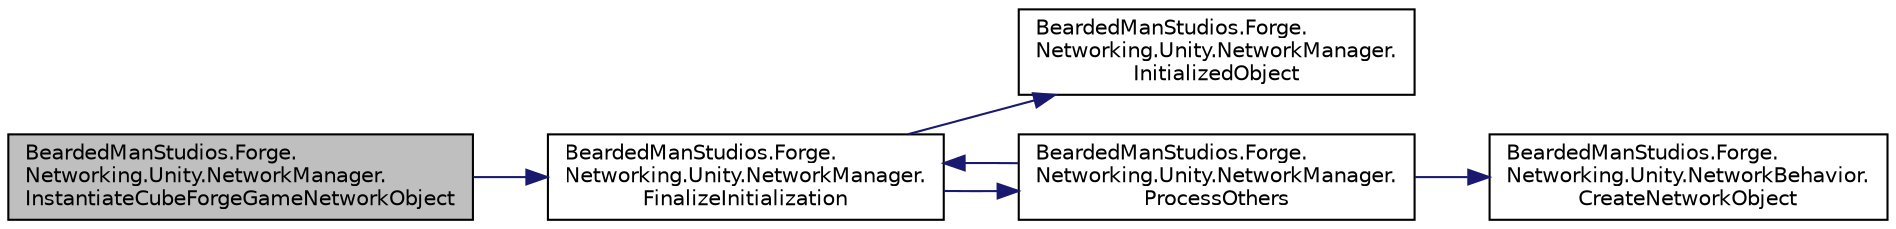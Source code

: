 digraph "BeardedManStudios.Forge.Networking.Unity.NetworkManager.InstantiateCubeForgeGameNetworkObject"
{
 // LATEX_PDF_SIZE
  edge [fontname="Helvetica",fontsize="10",labelfontname="Helvetica",labelfontsize="10"];
  node [fontname="Helvetica",fontsize="10",shape=record];
  rankdir="LR";
  Node69 [label="BeardedManStudios.Forge.\lNetworking.Unity.NetworkManager.\lInstantiateCubeForgeGameNetworkObject",height=0.2,width=0.4,color="black", fillcolor="grey75", style="filled", fontcolor="black",tooltip=" "];
  Node69 -> Node70 [color="midnightblue",fontsize="10",style="solid",fontname="Helvetica"];
  Node70 [label="BeardedManStudios.Forge.\lNetworking.Unity.NetworkManager.\lFinalizeInitialization",height=0.2,width=0.4,color="black", fillcolor="white", style="filled",URL="$class_bearded_man_studios_1_1_forge_1_1_networking_1_1_unity_1_1_network_manager.html#a96650852c8bd8da55ff8bf730db311be",tooltip=" "];
  Node70 -> Node71 [color="midnightblue",fontsize="10",style="solid",fontname="Helvetica"];
  Node71 [label="BeardedManStudios.Forge.\lNetworking.Unity.NetworkManager.\lInitializedObject",height=0.2,width=0.4,color="black", fillcolor="white", style="filled",URL="$class_bearded_man_studios_1_1_forge_1_1_networking_1_1_unity_1_1_network_manager.html#ae686c351a1670cc0c3d285edfeb844cb",tooltip=" "];
  Node70 -> Node72 [color="midnightblue",fontsize="10",style="solid",fontname="Helvetica"];
  Node72 [label="BeardedManStudios.Forge.\lNetworking.Unity.NetworkManager.\lProcessOthers",height=0.2,width=0.4,color="black", fillcolor="white", style="filled",URL="$class_bearded_man_studios_1_1_forge_1_1_networking_1_1_unity_1_1_network_manager.html#aea7250d4e3af6034f73a5f902f511c88",tooltip=" "];
  Node72 -> Node73 [color="midnightblue",fontsize="10",style="solid",fontname="Helvetica"];
  Node73 [label="BeardedManStudios.Forge.\lNetworking.Unity.NetworkBehavior.\lCreateNetworkObject",height=0.2,width=0.4,color="black", fillcolor="white", style="filled",URL="$class_bearded_man_studios_1_1_forge_1_1_networking_1_1_unity_1_1_network_behavior.html#a091715ed99cf83053ae02e18d6cd2092",tooltip=" "];
  Node72 -> Node70 [color="midnightblue",fontsize="10",style="solid",fontname="Helvetica"];
}
